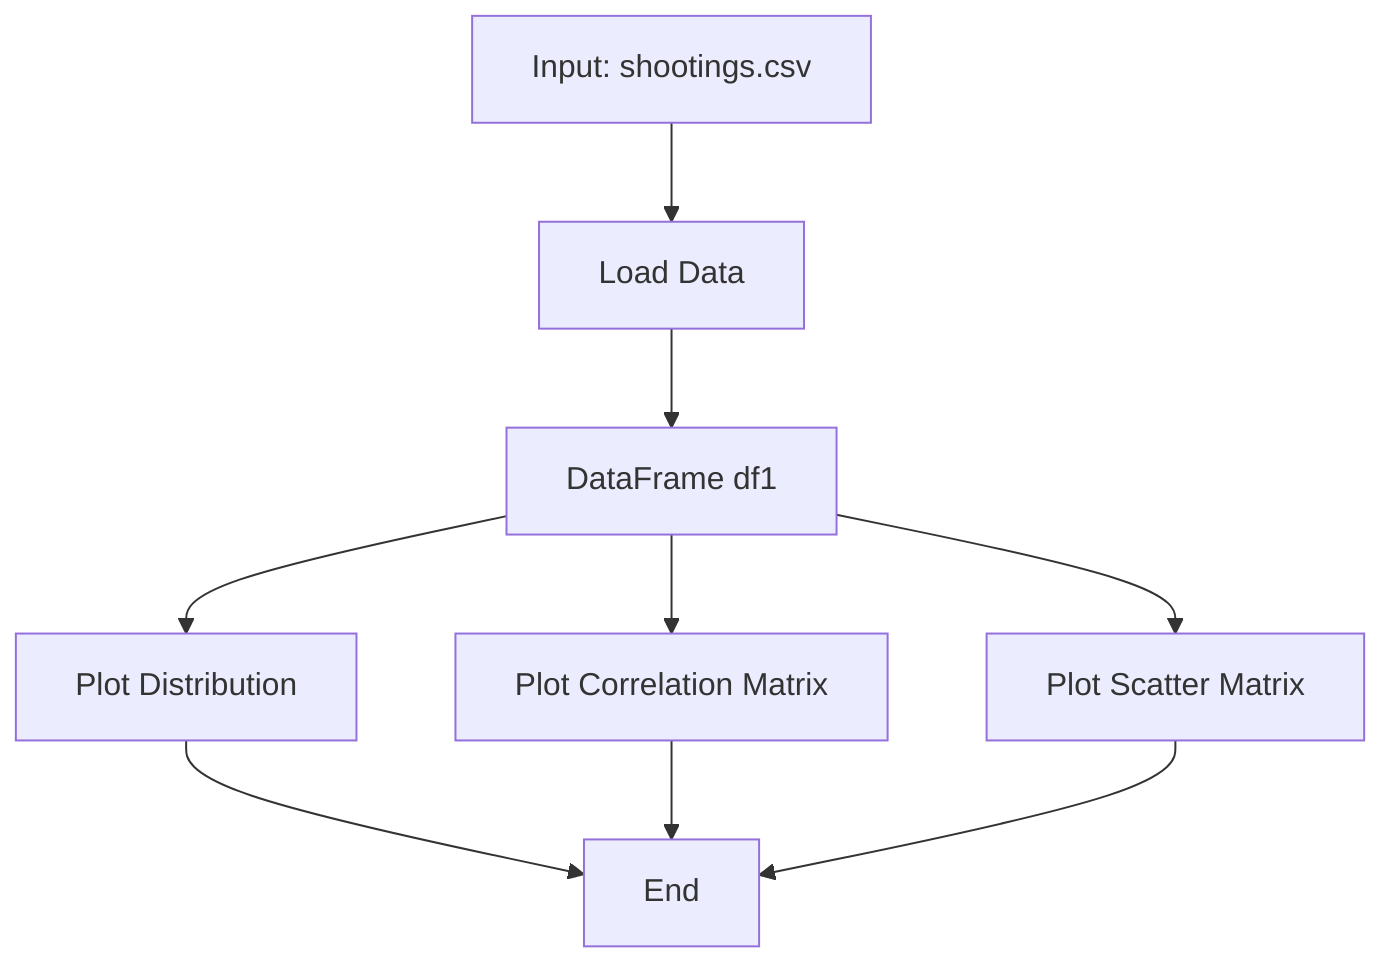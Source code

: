 flowchart TD;
    A["Input: shootings.csv"] --> B["Load Data"];
    B --> C["DataFrame df1"];
    C --> D["Plot Distribution"];
    C --> E["Plot Correlation Matrix"];
    C --> F["Plot Scatter Matrix"];
    G["End"];
    D --> G;
    E --> G;
    F --> G;